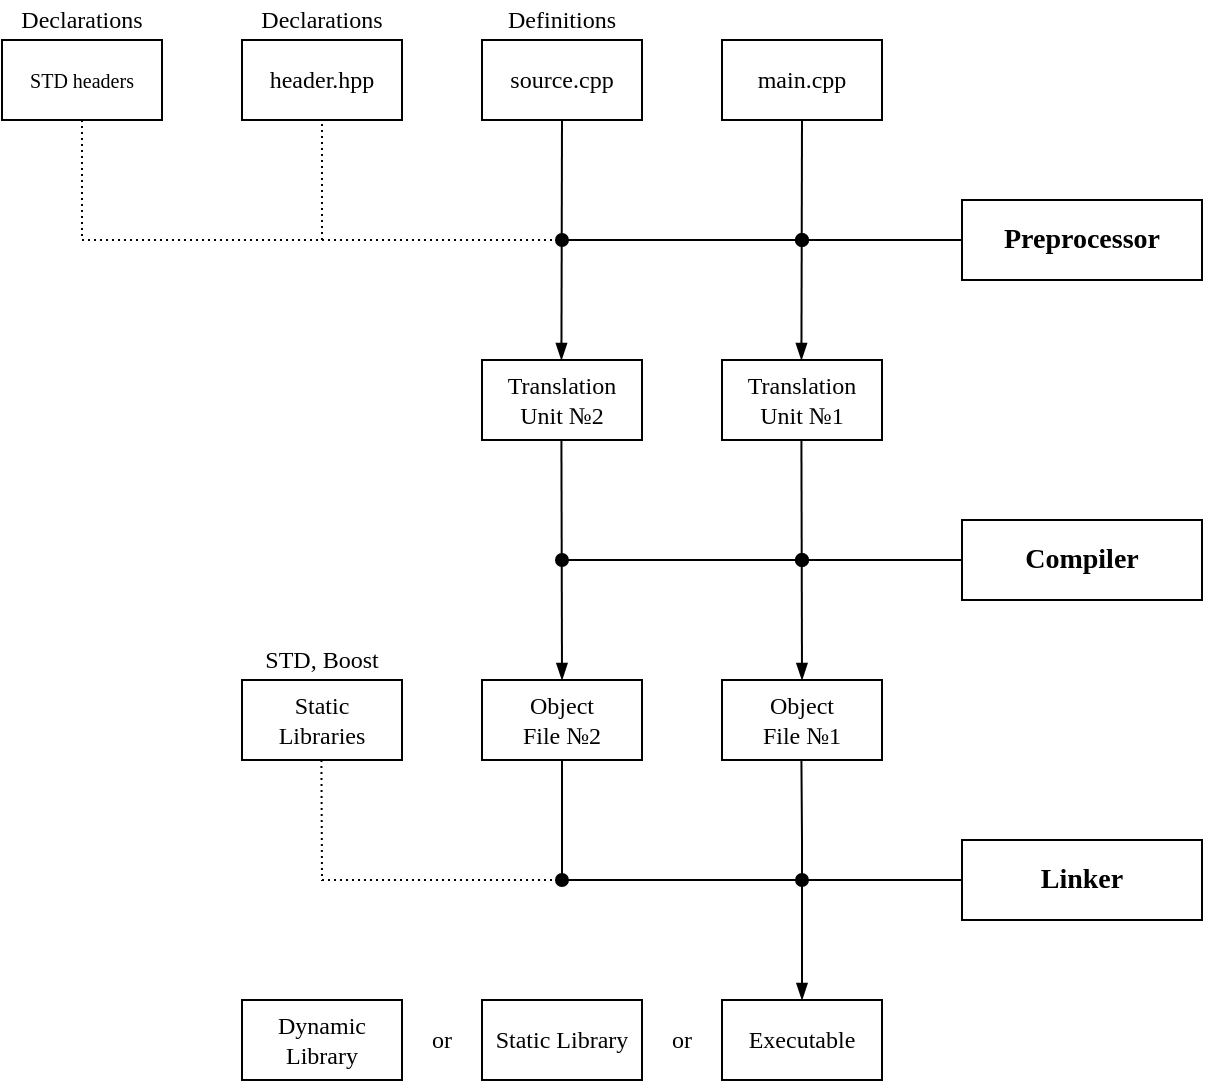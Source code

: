 <mxfile version="22.0.6" type="device">
  <diagram name="Страница — 1" id="S_IzX6l6qBvCFPKK4t_y">
    <mxGraphModel dx="989" dy="545" grid="0" gridSize="10" guides="1" tooltips="1" connect="1" arrows="1" fold="1" page="1" pageScale="1" pageWidth="827" pageHeight="1169" math="0" shadow="0">
      <root>
        <mxCell id="0" />
        <mxCell id="1" parent="0" />
        <mxCell id="p5cIM7SI1FKslKuhm6dL-2" value="&lt;b&gt;&lt;font face=&quot;Verdana&quot; style=&quot;font-size: 14px;&quot;&gt;Preprocessor&lt;/font&gt;&lt;/b&gt;" style="rounded=0;whiteSpace=wrap;html=1;" parent="1" vertex="1">
          <mxGeometry x="560" y="280" width="120" height="40" as="geometry" />
        </mxCell>
        <mxCell id="p5cIM7SI1FKslKuhm6dL-3" value="&lt;font face=&quot;Verdana&quot;&gt;source.cpp&lt;/font&gt;" style="rounded=0;whiteSpace=wrap;html=1;" parent="1" vertex="1">
          <mxGeometry x="320" y="200" width="80" height="40" as="geometry" />
        </mxCell>
        <mxCell id="p5cIM7SI1FKslKuhm6dL-4" value="&lt;font face=&quot;Verdana&quot;&gt;main.cpp&lt;/font&gt;" style="rounded=0;whiteSpace=wrap;html=1;" parent="1" vertex="1">
          <mxGeometry x="440" y="200" width="80" height="40" as="geometry" />
        </mxCell>
        <mxCell id="p5cIM7SI1FKslKuhm6dL-5" value="&lt;font style=&quot;font-size: 12px;&quot; face=&quot;Verdana&quot;&gt;Translation Unit №2&lt;/font&gt;" style="rounded=0;whiteSpace=wrap;html=1;" parent="1" vertex="1">
          <mxGeometry x="320" y="360" width="80" height="40" as="geometry" />
        </mxCell>
        <mxCell id="p5cIM7SI1FKslKuhm6dL-32" value="&lt;font face=&quot;Verdana&quot;&gt;header.hpp&lt;/font&gt;" style="rounded=0;whiteSpace=wrap;html=1;" parent="1" vertex="1">
          <mxGeometry x="200" y="200" width="80" height="40" as="geometry" />
        </mxCell>
        <mxCell id="p5cIM7SI1FKslKuhm6dL-33" value="&lt;font face=&quot;Verdana&quot;&gt;&lt;font style=&quot;font-size: 10px;&quot;&gt;STD headers&lt;/font&gt;&lt;br&gt;&lt;/font&gt;" style="rounded=0;whiteSpace=wrap;html=1;" parent="1" vertex="1">
          <mxGeometry x="80" y="200" width="80" height="40" as="geometry" />
        </mxCell>
        <mxCell id="p5cIM7SI1FKslKuhm6dL-38" value="" style="endArrow=none;html=1;rounded=0;startArrow=oval;startFill=1;endFill=0;entryX=0;entryY=0.5;entryDx=0;entryDy=0;" parent="1" target="p5cIM7SI1FKslKuhm6dL-2" edge="1">
          <mxGeometry width="50" height="50" relative="1" as="geometry">
            <mxPoint x="480" y="300" as="sourcePoint" />
            <mxPoint x="540" y="300" as="targetPoint" />
          </mxGeometry>
        </mxCell>
        <mxCell id="p5cIM7SI1FKslKuhm6dL-41" value="" style="endArrow=blockThin;html=1;rounded=0;exitX=0.5;exitY=1;exitDx=0;exitDy=0;endFill=1;" parent="1" source="p5cIM7SI1FKslKuhm6dL-3" edge="1">
          <mxGeometry width="50" height="50" relative="1" as="geometry">
            <mxPoint x="359.71" y="300" as="sourcePoint" />
            <mxPoint x="359.71" y="360" as="targetPoint" />
          </mxGeometry>
        </mxCell>
        <mxCell id="p5cIM7SI1FKslKuhm6dL-42" value="" style="endArrow=blockThin;html=1;rounded=0;exitX=0.5;exitY=1;exitDx=0;exitDy=0;endFill=1;" parent="1" source="p5cIM7SI1FKslKuhm6dL-4" edge="1">
          <mxGeometry width="50" height="50" relative="1" as="geometry">
            <mxPoint x="479.71" y="300" as="sourcePoint" />
            <mxPoint x="479.71" y="360" as="targetPoint" />
          </mxGeometry>
        </mxCell>
        <mxCell id="p5cIM7SI1FKslKuhm6dL-43" value="&lt;font style=&quot;font-size: 12px;&quot; face=&quot;Verdana&quot;&gt;Translation Unit №1&lt;/font&gt;" style="rounded=0;whiteSpace=wrap;html=1;" parent="1" vertex="1">
          <mxGeometry x="440" y="360" width="80" height="40" as="geometry" />
        </mxCell>
        <mxCell id="p5cIM7SI1FKslKuhm6dL-45" value="&lt;b&gt;&lt;font face=&quot;Verdana&quot; style=&quot;font-size: 14px;&quot;&gt;Compiler&lt;/font&gt;&lt;/b&gt;" style="rounded=0;whiteSpace=wrap;html=1;" parent="1" vertex="1">
          <mxGeometry x="560" y="440" width="120" height="40" as="geometry" />
        </mxCell>
        <mxCell id="p5cIM7SI1FKslKuhm6dL-46" value="" style="endArrow=blockThin;html=1;rounded=0;exitX=0.5;exitY=1;exitDx=0;exitDy=0;endFill=1;entryX=0.5;entryY=0;entryDx=0;entryDy=0;" parent="1" target="p5cIM7SI1FKslKuhm6dL-51" edge="1">
          <mxGeometry width="50" height="50" relative="1" as="geometry">
            <mxPoint x="359.71" y="400" as="sourcePoint" />
            <mxPoint x="359.71" y="460" as="targetPoint" />
          </mxGeometry>
        </mxCell>
        <mxCell id="p5cIM7SI1FKslKuhm6dL-47" value="" style="endArrow=blockThin;html=1;rounded=0;exitX=0.5;exitY=1;exitDx=0;exitDy=0;endFill=1;entryX=0.5;entryY=0;entryDx=0;entryDy=0;" parent="1" target="p5cIM7SI1FKslKuhm6dL-52" edge="1">
          <mxGeometry width="50" height="50" relative="1" as="geometry">
            <mxPoint x="479.71" y="400" as="sourcePoint" />
            <mxPoint x="479.71" y="460" as="targetPoint" />
          </mxGeometry>
        </mxCell>
        <mxCell id="p5cIM7SI1FKslKuhm6dL-49" value="" style="endArrow=none;dashed=1;html=1;dashPattern=1 2;strokeWidth=1;rounded=0;exitX=0.5;exitY=1;exitDx=0;exitDy=0;endFill=0;" parent="1" source="p5cIM7SI1FKslKuhm6dL-33" edge="1">
          <mxGeometry width="50" height="50" relative="1" as="geometry">
            <mxPoint x="190" y="380" as="sourcePoint" />
            <mxPoint x="360" y="300" as="targetPoint" />
            <Array as="points">
              <mxPoint x="120" y="300" />
            </Array>
          </mxGeometry>
        </mxCell>
        <mxCell id="p5cIM7SI1FKslKuhm6dL-51" value="&lt;font style=&quot;font-size: 12px;&quot; face=&quot;Verdana&quot;&gt;Object &lt;br&gt;File №2&lt;/font&gt;" style="rounded=0;whiteSpace=wrap;html=1;" parent="1" vertex="1">
          <mxGeometry x="320" y="520" width="80" height="40" as="geometry" />
        </mxCell>
        <mxCell id="p5cIM7SI1FKslKuhm6dL-52" value="&lt;font style=&quot;font-size: 12px;&quot; face=&quot;Verdana&quot;&gt;Object &lt;br&gt;File №1&lt;/font&gt;" style="rounded=0;whiteSpace=wrap;html=1;" parent="1" vertex="1">
          <mxGeometry x="440" y="520" width="80" height="40" as="geometry" />
        </mxCell>
        <mxCell id="p5cIM7SI1FKslKuhm6dL-53" value="&lt;font face=&quot;Verdana&quot;&gt;Definitions&lt;/font&gt;" style="text;html=1;strokeColor=none;fillColor=none;align=center;verticalAlign=middle;whiteSpace=wrap;rounded=0;" parent="1" vertex="1">
          <mxGeometry x="320" y="180" width="80" height="20" as="geometry" />
        </mxCell>
        <mxCell id="p5cIM7SI1FKslKuhm6dL-54" value="&lt;font face=&quot;Verdana&quot;&gt;Declarations&lt;/font&gt;" style="text;html=1;strokeColor=none;fillColor=none;align=center;verticalAlign=middle;whiteSpace=wrap;rounded=0;" parent="1" vertex="1">
          <mxGeometry x="200" y="180" width="80" height="20" as="geometry" />
        </mxCell>
        <mxCell id="p5cIM7SI1FKslKuhm6dL-55" value="&lt;font face=&quot;Verdana&quot;&gt;Declarations&lt;/font&gt;" style="text;html=1;strokeColor=none;fillColor=none;align=center;verticalAlign=middle;whiteSpace=wrap;rounded=0;" parent="1" vertex="1">
          <mxGeometry x="80" y="180" width="80" height="20" as="geometry" />
        </mxCell>
        <mxCell id="p5cIM7SI1FKslKuhm6dL-59" value="&lt;b&gt;&lt;font face=&quot;Verdana&quot; style=&quot;font-size: 14px;&quot;&gt;Linker&lt;/font&gt;&lt;/b&gt;" style="rounded=0;whiteSpace=wrap;html=1;" parent="1" vertex="1">
          <mxGeometry x="560" y="600" width="120" height="40" as="geometry" />
        </mxCell>
        <mxCell id="p5cIM7SI1FKslKuhm6dL-60" value="" style="endArrow=none;html=1;rounded=0;startArrow=oval;startFill=1;endFill=0;entryX=0;entryY=0.5;entryDx=0;entryDy=0;" parent="1" target="p5cIM7SI1FKslKuhm6dL-59" edge="1">
          <mxGeometry width="50" height="50" relative="1" as="geometry">
            <mxPoint x="360" y="620" as="sourcePoint" />
            <mxPoint x="540" y="620" as="targetPoint" />
          </mxGeometry>
        </mxCell>
        <mxCell id="p5cIM7SI1FKslKuhm6dL-61" value="&lt;font face=&quot;Verdana&quot;&gt;Static&lt;br&gt;Libraries&lt;br&gt;&lt;/font&gt;" style="rounded=0;whiteSpace=wrap;html=1;" parent="1" vertex="1">
          <mxGeometry x="200" y="520" width="80" height="40" as="geometry" />
        </mxCell>
        <mxCell id="p5cIM7SI1FKslKuhm6dL-63" value="" style="endArrow=none;html=1;rounded=0;exitX=0.5;exitY=1;exitDx=0;exitDy=0;endFill=0;dashed=1;dashPattern=1 2;" parent="1" edge="1">
          <mxGeometry width="50" height="50" relative="1" as="geometry">
            <mxPoint x="239.71" y="560" as="sourcePoint" />
            <mxPoint x="360" y="620" as="targetPoint" />
            <Array as="points">
              <mxPoint x="240" y="620" />
            </Array>
          </mxGeometry>
        </mxCell>
        <mxCell id="p5cIM7SI1FKslKuhm6dL-65" value="" style="endArrow=oval;html=1;rounded=0;exitX=0.5;exitY=1;exitDx=0;exitDy=0;endFill=1;" parent="1" edge="1">
          <mxGeometry width="50" height="50" relative="1" as="geometry">
            <mxPoint x="479.71" y="560" as="sourcePoint" />
            <mxPoint x="480" y="620" as="targetPoint" />
            <Array as="points">
              <mxPoint x="480" y="600" />
            </Array>
          </mxGeometry>
        </mxCell>
        <mxCell id="p5cIM7SI1FKslKuhm6dL-66" value="&lt;font face=&quot;Verdana&quot;&gt;Executable&lt;/font&gt;" style="rounded=0;whiteSpace=wrap;html=1;" parent="1" vertex="1">
          <mxGeometry x="440" y="680" width="80" height="40" as="geometry" />
        </mxCell>
        <mxCell id="p5cIM7SI1FKslKuhm6dL-69" value="" style="endArrow=none;html=1;rounded=0;entryX=0.5;entryY=1;entryDx=0;entryDy=0;dashed=1;dashPattern=1 2;" parent="1" target="p5cIM7SI1FKslKuhm6dL-32" edge="1">
          <mxGeometry width="50" height="50" relative="1" as="geometry">
            <mxPoint x="240" y="300" as="sourcePoint" />
            <mxPoint x="270" y="260" as="targetPoint" />
          </mxGeometry>
        </mxCell>
        <mxCell id="p5cIM7SI1FKslKuhm6dL-70" value="&lt;font face=&quot;Verdana&quot;&gt;STD, Boost&lt;/font&gt;" style="text;html=1;strokeColor=none;fillColor=none;align=center;verticalAlign=middle;whiteSpace=wrap;rounded=0;" parent="1" vertex="1">
          <mxGeometry x="200" y="500" width="80" height="20" as="geometry" />
        </mxCell>
        <mxCell id="p5cIM7SI1FKslKuhm6dL-71" value="&lt;font face=&quot;Verdana&quot;&gt;Static Library&lt;br&gt;&lt;/font&gt;" style="rounded=0;whiteSpace=wrap;html=1;" parent="1" vertex="1">
          <mxGeometry x="320" y="680" width="80" height="40" as="geometry" />
        </mxCell>
        <mxCell id="p5cIM7SI1FKslKuhm6dL-76" value="&lt;font face=&quot;Verdana&quot;&gt;or&lt;/font&gt;" style="text;html=1;strokeColor=none;fillColor=none;align=center;verticalAlign=middle;whiteSpace=wrap;rounded=0;" parent="1" vertex="1">
          <mxGeometry x="280" y="690" width="40" height="20" as="geometry" />
        </mxCell>
        <mxCell id="p5cIM7SI1FKslKuhm6dL-77" value="&lt;font face=&quot;Verdana&quot;&gt;Dynamic&lt;br&gt;Library&lt;br&gt;&lt;/font&gt;" style="rounded=0;whiteSpace=wrap;html=1;" parent="1" vertex="1">
          <mxGeometry x="200" y="680" width="80" height="40" as="geometry" />
        </mxCell>
        <mxCell id="p5cIM7SI1FKslKuhm6dL-80" value="&lt;font face=&quot;Verdana&quot;&gt;or&lt;/font&gt;" style="text;html=1;strokeColor=none;fillColor=none;align=center;verticalAlign=middle;whiteSpace=wrap;rounded=0;" parent="1" vertex="1">
          <mxGeometry x="400" y="690" width="40" height="20" as="geometry" />
        </mxCell>
        <mxCell id="p5cIM7SI1FKslKuhm6dL-82" value="" style="endArrow=oval;html=1;rounded=0;startArrow=oval;startFill=1;endFill=1;" parent="1" edge="1">
          <mxGeometry width="50" height="50" relative="1" as="geometry">
            <mxPoint x="360" y="300" as="sourcePoint" />
            <mxPoint x="480" y="300" as="targetPoint" />
          </mxGeometry>
        </mxCell>
        <mxCell id="p5cIM7SI1FKslKuhm6dL-83" value="" style="endArrow=oval;html=1;rounded=0;startArrow=oval;startFill=1;endFill=1;" parent="1" edge="1">
          <mxGeometry width="50" height="50" relative="1" as="geometry">
            <mxPoint x="360" y="460" as="sourcePoint" />
            <mxPoint x="480" y="460" as="targetPoint" />
          </mxGeometry>
        </mxCell>
        <mxCell id="p5cIM7SI1FKslKuhm6dL-44" value="" style="endArrow=none;html=1;rounded=0;startArrow=oval;startFill=1;endFill=0;entryX=0;entryY=0.5;entryDx=0;entryDy=0;" parent="1" target="p5cIM7SI1FKslKuhm6dL-45" edge="1">
          <mxGeometry width="50" height="50" relative="1" as="geometry">
            <mxPoint x="480" y="460" as="sourcePoint" />
            <mxPoint x="540" y="410" as="targetPoint" />
          </mxGeometry>
        </mxCell>
        <mxCell id="p5cIM7SI1FKslKuhm6dL-85" value="" style="endArrow=none;html=1;rounded=0;entryX=0.5;entryY=1;entryDx=0;entryDy=0;" parent="1" target="p5cIM7SI1FKslKuhm6dL-51" edge="1">
          <mxGeometry width="50" height="50" relative="1" as="geometry">
            <mxPoint x="360" y="620" as="sourcePoint" />
            <mxPoint x="440" y="580" as="targetPoint" />
          </mxGeometry>
        </mxCell>
        <mxCell id="p5cIM7SI1FKslKuhm6dL-86" value="" style="endArrow=blockThin;html=1;rounded=0;endFill=1;entryX=0.5;entryY=0;entryDx=0;entryDy=0;" parent="1" target="p5cIM7SI1FKslKuhm6dL-66" edge="1">
          <mxGeometry width="50" height="50" relative="1" as="geometry">
            <mxPoint x="480" y="620" as="sourcePoint" />
            <mxPoint x="490" y="530" as="targetPoint" />
          </mxGeometry>
        </mxCell>
      </root>
    </mxGraphModel>
  </diagram>
</mxfile>
